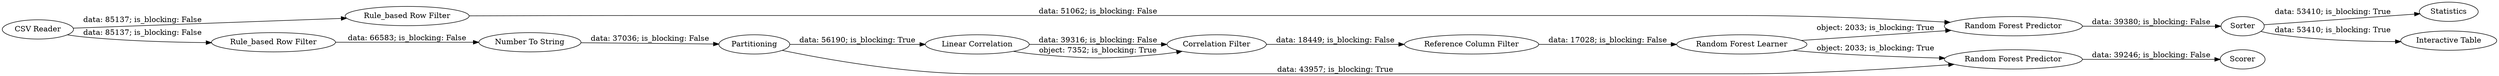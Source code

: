 digraph {
	"5276143962560083337_33" [label="CSV Reader"]
	"5276143962560083337_23" [label="Random Forest Predictor"]
	"3944656954198898565_28" [label="Correlation Filter"]
	"5276143962560083337_25" [label=Sorter]
	"3944656954198898565_27" [label="Linear Correlation"]
	"5276143962560083337_19" [label="Rule_based Row Filter"]
	"5276143962560083337_14" [label="Number To String"]
	"5276143962560083337_11" [label="Rule_based Row Filter"]
	"5276143962560083337_24" [label="Random Forest Predictor"]
	"5276143962560083337_26" [label=Statistics]
	"5276143962560083337_32" [label=Scorer]
	"3944656954198898565_30" [label="Reference Column Filter"]
	"5276143962560083337_21" [label="Interactive Table"]
	"5276143962560083337_22" [label="Random Forest Learner"]
	"5276143962560083337_13" [label=Partitioning]
	"5276143962560083337_14" -> "5276143962560083337_13" [label="data: 37036; is_blocking: False"]
	"5276143962560083337_23" -> "5276143962560083337_32" [label="data: 39246; is_blocking: False"]
	"5276143962560083337_19" -> "5276143962560083337_24" [label="data: 51062; is_blocking: False"]
	"5276143962560083337_24" -> "5276143962560083337_25" [label="data: 39380; is_blocking: False"]
	"3944656954198898565_27" -> "3944656954198898565_28" [label="data: 39316; is_blocking: False"]
	"3944656954198898565_30" -> "5276143962560083337_22" [label="data: 17028; is_blocking: False"]
	"5276143962560083337_11" -> "5276143962560083337_14" [label="data: 66583; is_blocking: False"]
	"5276143962560083337_22" -> "5276143962560083337_24" [label="object: 2033; is_blocking: True"]
	"5276143962560083337_13" -> "5276143962560083337_23" [label="data: 43957; is_blocking: True"]
	"5276143962560083337_25" -> "5276143962560083337_26" [label="data: 53410; is_blocking: True"]
	"5276143962560083337_33" -> "5276143962560083337_19" [label="data: 85137; is_blocking: False"]
	"5276143962560083337_25" -> "5276143962560083337_21" [label="data: 53410; is_blocking: True"]
	"5276143962560083337_13" -> "3944656954198898565_27" [label="data: 56190; is_blocking: True"]
	"3944656954198898565_27" -> "3944656954198898565_28" [label="object: 7352; is_blocking: True"]
	"5276143962560083337_22" -> "5276143962560083337_23" [label="object: 2033; is_blocking: True"]
	"3944656954198898565_28" -> "3944656954198898565_30" [label="data: 18449; is_blocking: False"]
	"5276143962560083337_33" -> "5276143962560083337_11" [label="data: 85137; is_blocking: False"]
	rankdir=LR
}
